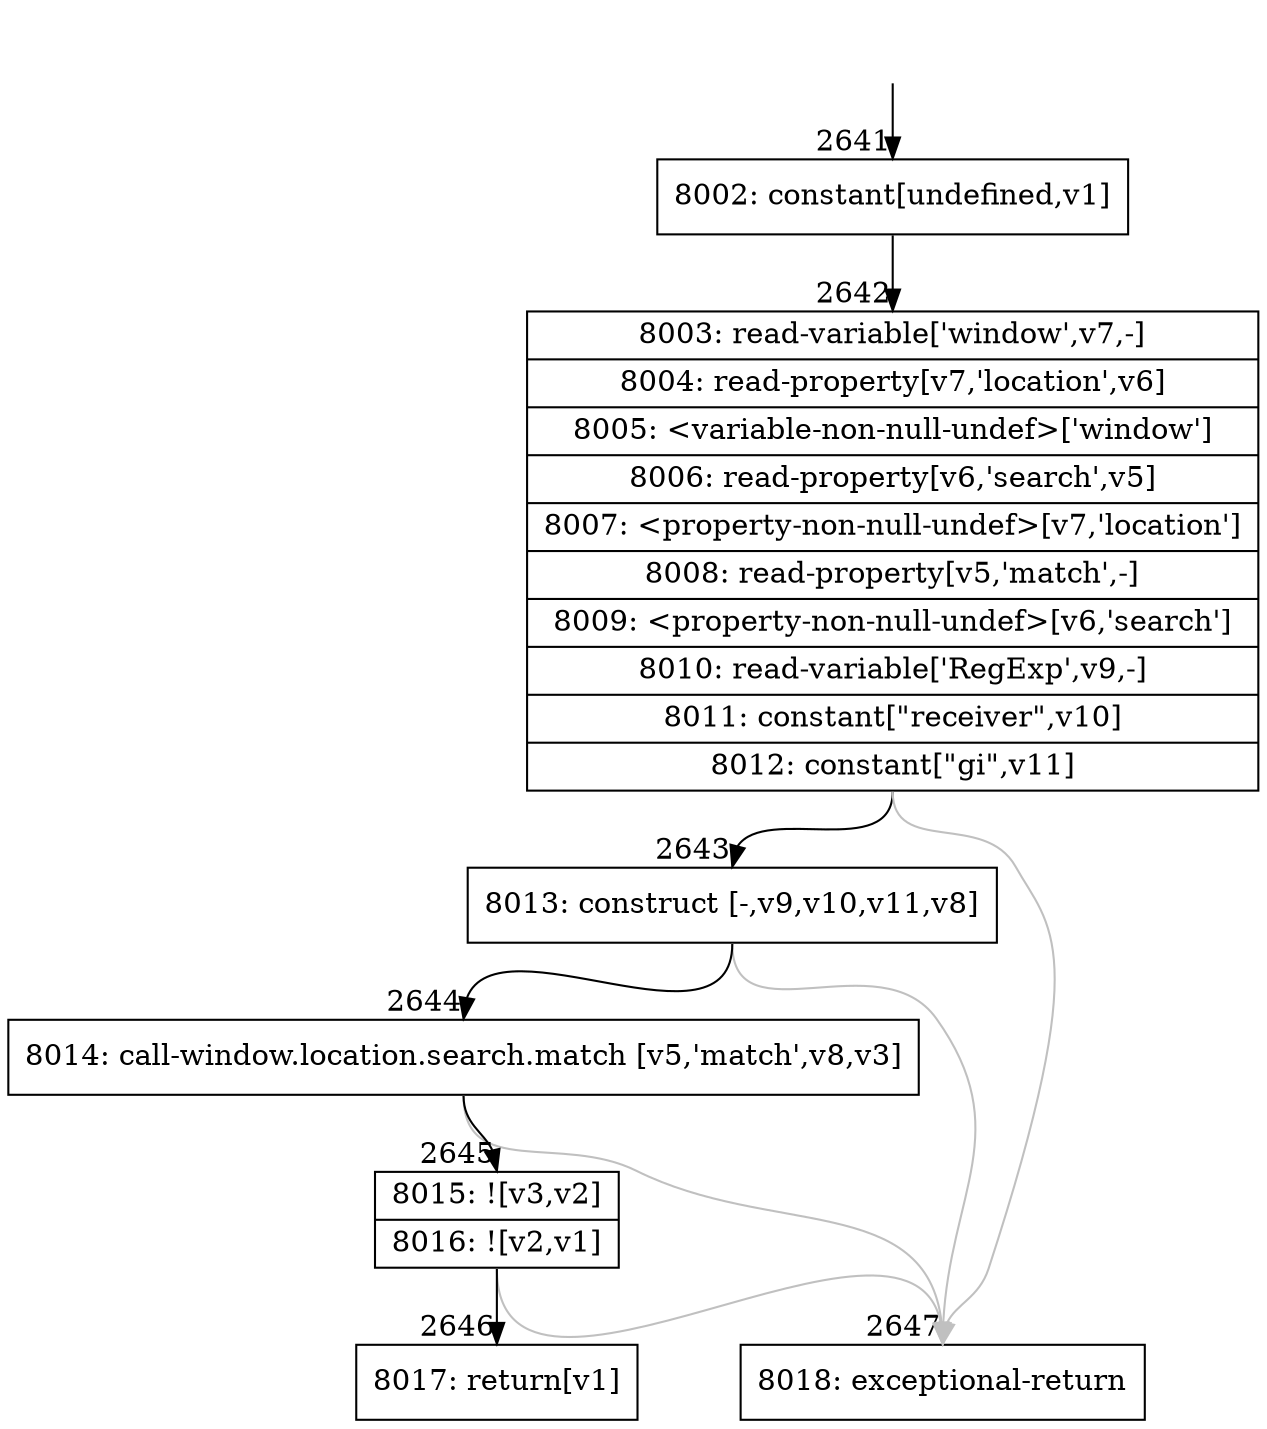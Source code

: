 digraph {
rankdir="TD"
BB_entry165[shape=none,label=""];
BB_entry165 -> BB2641 [tailport=s, headport=n, headlabel="    2641"]
BB2641 [shape=record label="{8002: constant[undefined,v1]}" ] 
BB2641 -> BB2642 [tailport=s, headport=n, headlabel="      2642"]
BB2642 [shape=record label="{8003: read-variable['window',v7,-]|8004: read-property[v7,'location',v6]|8005: \<variable-non-null-undef\>['window']|8006: read-property[v6,'search',v5]|8007: \<property-non-null-undef\>[v7,'location']|8008: read-property[v5,'match',-]|8009: \<property-non-null-undef\>[v6,'search']|8010: read-variable['RegExp',v9,-]|8011: constant[\"receiver\",v10]|8012: constant[\"gi\",v11]}" ] 
BB2642 -> BB2643 [tailport=s, headport=n, headlabel="      2643"]
BB2642 -> BB2647 [tailport=s, headport=n, color=gray, headlabel="      2647"]
BB2643 [shape=record label="{8013: construct [-,v9,v10,v11,v8]}" ] 
BB2643 -> BB2644 [tailport=s, headport=n, headlabel="      2644"]
BB2643 -> BB2647 [tailport=s, headport=n, color=gray]
BB2644 [shape=record label="{8014: call-window.location.search.match [v5,'match',v8,v3]}" ] 
BB2644 -> BB2645 [tailport=s, headport=n, headlabel="      2645"]
BB2644 -> BB2647 [tailport=s, headport=n, color=gray]
BB2645 [shape=record label="{8015: ![v3,v2]|8016: ![v2,v1]}" ] 
BB2645 -> BB2646 [tailport=s, headport=n, headlabel="      2646"]
BB2645 -> BB2647 [tailport=s, headport=n, color=gray]
BB2646 [shape=record label="{8017: return[v1]}" ] 
BB2647 [shape=record label="{8018: exceptional-return}" ] 
//#$~ 3082
}
